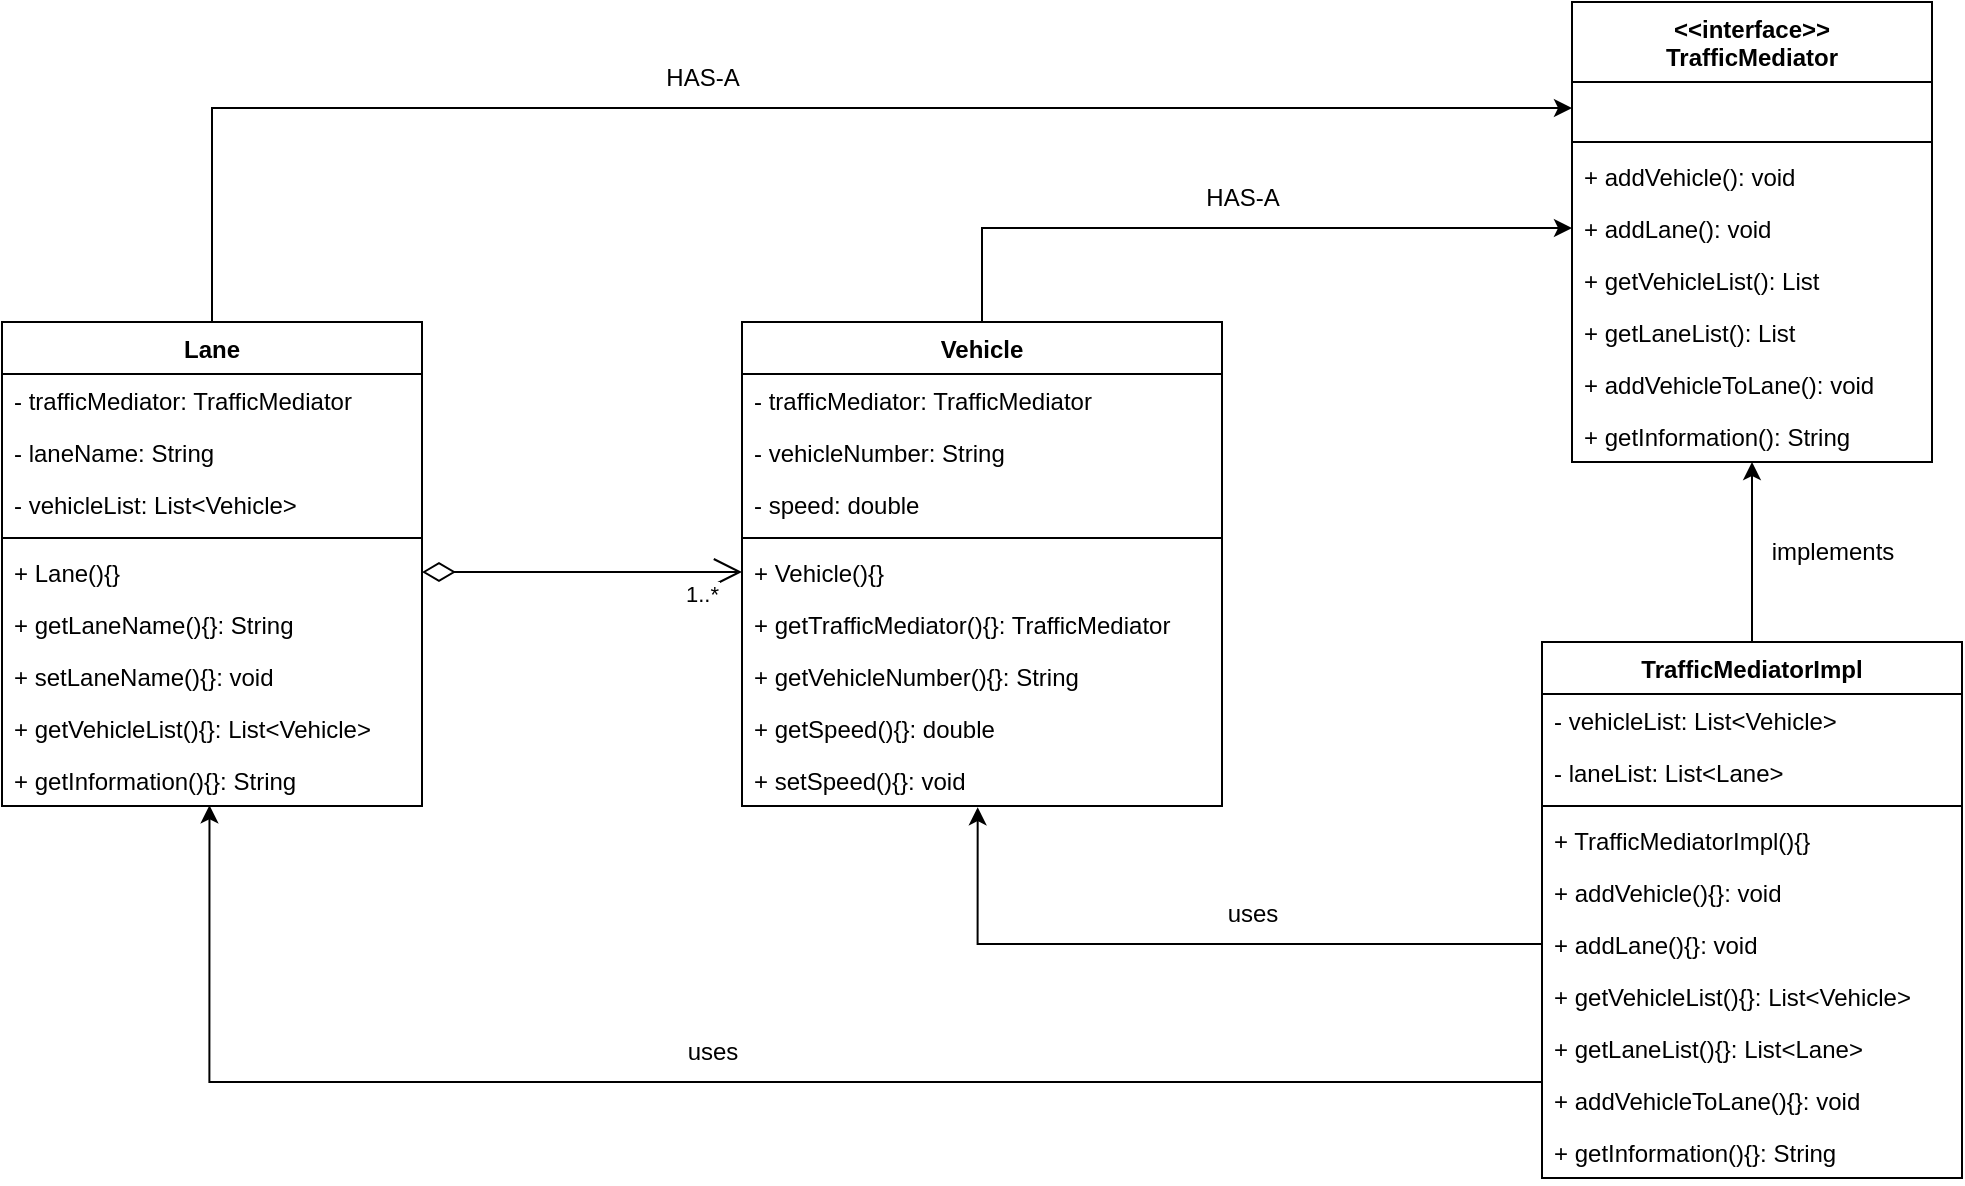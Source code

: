 <mxfile version="20.4.0" type="device"><diagram id="_u8tMPRLVIdLh_MdAkc0" name="Page-1"><mxGraphModel dx="1038" dy="547" grid="1" gridSize="10" guides="1" tooltips="1" connect="1" arrows="1" fold="1" page="1" pageScale="1" pageWidth="827" pageHeight="1169" math="0" shadow="0"><root><mxCell id="0"/><mxCell id="1" parent="0"/><mxCell id="JLqpKZKugiXlS9tv2JII-2" style="edgeStyle=orthogonalEdgeStyle;rounded=0;orthogonalLoop=1;jettySize=auto;html=1;entryX=0;entryY=0.5;entryDx=0;entryDy=0;fillColor=none;" edge="1" parent="1" source="bpvVcyZjL-CstaLnjIUH-1" target="bpvVcyZjL-CstaLnjIUH-10"><mxGeometry relative="1" as="geometry"/></mxCell><mxCell id="bpvVcyZjL-CstaLnjIUH-1" value="Lane" style="swimlane;fontStyle=1;align=center;verticalAlign=top;childLayout=stackLayout;horizontal=1;startSize=26;horizontalStack=0;resizeParent=1;resizeParentMax=0;resizeLast=0;collapsible=1;marginBottom=0;fillColor=none;" parent="1" vertex="1"><mxGeometry x="70" y="200" width="210" height="242" as="geometry"/></mxCell><mxCell id="Fr3ytf_Y9-u0lhodtCFa-1" value="- trafficMediator: TrafficMediator" style="text;fillColor=none;align=left;verticalAlign=top;spacingLeft=4;spacingRight=4;overflow=hidden;rotatable=0;points=[[0,0.5],[1,0.5]];portConstraint=eastwest;" parent="bpvVcyZjL-CstaLnjIUH-1" vertex="1"><mxGeometry y="26" width="210" height="26" as="geometry"/></mxCell><mxCell id="bpvVcyZjL-CstaLnjIUH-2" value="- laneName: String" style="text;fillColor=none;align=left;verticalAlign=top;spacingLeft=4;spacingRight=4;overflow=hidden;rotatable=0;points=[[0,0.5],[1,0.5]];portConstraint=eastwest;" parent="bpvVcyZjL-CstaLnjIUH-1" vertex="1"><mxGeometry y="52" width="210" height="26" as="geometry"/></mxCell><mxCell id="bpvVcyZjL-CstaLnjIUH-5" value="- vehicleList: List&lt;Vehicle&gt;" style="text;fillColor=none;align=left;verticalAlign=top;spacingLeft=4;spacingRight=4;overflow=hidden;rotatable=0;points=[[0,0.5],[1,0.5]];portConstraint=eastwest;" parent="bpvVcyZjL-CstaLnjIUH-1" vertex="1"><mxGeometry y="78" width="210" height="26" as="geometry"/></mxCell><mxCell id="bpvVcyZjL-CstaLnjIUH-3" value="" style="line;strokeWidth=1;fillColor=none;align=left;verticalAlign=middle;spacingTop=-1;spacingLeft=3;spacingRight=3;rotatable=0;labelPosition=right;points=[];portConstraint=eastwest;" parent="bpvVcyZjL-CstaLnjIUH-1" vertex="1"><mxGeometry y="104" width="210" height="8" as="geometry"/></mxCell><mxCell id="bpvVcyZjL-CstaLnjIUH-4" value="+ Lane(){}" style="text;fillColor=none;align=left;verticalAlign=top;spacingLeft=4;spacingRight=4;overflow=hidden;rotatable=0;points=[[0,0.5],[1,0.5]];portConstraint=eastwest;" parent="bpvVcyZjL-CstaLnjIUH-1" vertex="1"><mxGeometry y="112" width="210" height="26" as="geometry"/></mxCell><mxCell id="bpvVcyZjL-CstaLnjIUH-6" value="+ getLaneName(){}: String" style="text;fillColor=none;align=left;verticalAlign=top;spacingLeft=4;spacingRight=4;overflow=hidden;rotatable=0;points=[[0,0.5],[1,0.5]];portConstraint=eastwest;" parent="bpvVcyZjL-CstaLnjIUH-1" vertex="1"><mxGeometry y="138" width="210" height="26" as="geometry"/></mxCell><mxCell id="bpvVcyZjL-CstaLnjIUH-7" value="+ setLaneName(){}: void" style="text;fillColor=none;align=left;verticalAlign=top;spacingLeft=4;spacingRight=4;overflow=hidden;rotatable=0;points=[[0,0.5],[1,0.5]];portConstraint=eastwest;" parent="bpvVcyZjL-CstaLnjIUH-1" vertex="1"><mxGeometry y="164" width="210" height="26" as="geometry"/></mxCell><mxCell id="bpvVcyZjL-CstaLnjIUH-8" value="+ getVehicleList(){}: List&lt;Vehicle&gt;" style="text;fillColor=none;align=left;verticalAlign=top;spacingLeft=4;spacingRight=4;overflow=hidden;rotatable=0;points=[[0,0.5],[1,0.5]];portConstraint=eastwest;" parent="bpvVcyZjL-CstaLnjIUH-1" vertex="1"><mxGeometry y="190" width="210" height="26" as="geometry"/></mxCell><mxCell id="Fr3ytf_Y9-u0lhodtCFa-2" value="+ getInformation(){}: String" style="text;fillColor=none;align=left;verticalAlign=top;spacingLeft=4;spacingRight=4;overflow=hidden;rotatable=0;points=[[0,0.5],[1,0.5]];portConstraint=eastwest;" parent="bpvVcyZjL-CstaLnjIUH-1" vertex="1"><mxGeometry y="216" width="210" height="26" as="geometry"/></mxCell><mxCell id="bpvVcyZjL-CstaLnjIUH-9" value="&lt;&lt;interface&gt;&gt;&#10;TrafficMediator" style="swimlane;fontStyle=1;align=center;verticalAlign=top;childLayout=stackLayout;horizontal=1;startSize=40;horizontalStack=0;resizeParent=1;resizeParentMax=0;resizeLast=0;collapsible=1;marginBottom=0;fillColor=none;" parent="1" vertex="1"><mxGeometry x="855" y="40" width="180" height="230" as="geometry"/></mxCell><mxCell id="bpvVcyZjL-CstaLnjIUH-10" value=" " style="text;fillColor=none;align=left;verticalAlign=top;spacingLeft=4;spacingRight=4;overflow=hidden;rotatable=0;points=[[0,0.5],[1,0.5]];portConstraint=eastwest;" parent="bpvVcyZjL-CstaLnjIUH-9" vertex="1"><mxGeometry y="40" width="180" height="26" as="geometry"/></mxCell><mxCell id="bpvVcyZjL-CstaLnjIUH-11" value="" style="line;strokeWidth=1;fillColor=none;align=left;verticalAlign=middle;spacingTop=-1;spacingLeft=3;spacingRight=3;rotatable=0;labelPosition=right;points=[];portConstraint=eastwest;" parent="bpvVcyZjL-CstaLnjIUH-9" vertex="1"><mxGeometry y="66" width="180" height="8" as="geometry"/></mxCell><mxCell id="bpvVcyZjL-CstaLnjIUH-12" value="+ addVehicle(): void" style="text;fillColor=none;align=left;verticalAlign=top;spacingLeft=4;spacingRight=4;overflow=hidden;rotatable=0;points=[[0,0.5],[1,0.5]];portConstraint=eastwest;" parent="bpvVcyZjL-CstaLnjIUH-9" vertex="1"><mxGeometry y="74" width="180" height="26" as="geometry"/></mxCell><mxCell id="bpvVcyZjL-CstaLnjIUH-13" value="+ addLane(): void" style="text;fillColor=none;align=left;verticalAlign=top;spacingLeft=4;spacingRight=4;overflow=hidden;rotatable=0;points=[[0,0.5],[1,0.5]];portConstraint=eastwest;" parent="bpvVcyZjL-CstaLnjIUH-9" vertex="1"><mxGeometry y="100" width="180" height="26" as="geometry"/></mxCell><mxCell id="bpvVcyZjL-CstaLnjIUH-14" value="+ getVehicleList(): List" style="text;fillColor=none;align=left;verticalAlign=top;spacingLeft=4;spacingRight=4;overflow=hidden;rotatable=0;points=[[0,0.5],[1,0.5]];portConstraint=eastwest;" parent="bpvVcyZjL-CstaLnjIUH-9" vertex="1"><mxGeometry y="126" width="180" height="26" as="geometry"/></mxCell><mxCell id="bpvVcyZjL-CstaLnjIUH-15" value="+ getLaneList(): List" style="text;fillColor=none;align=left;verticalAlign=top;spacingLeft=4;spacingRight=4;overflow=hidden;rotatable=0;points=[[0,0.5],[1,0.5]];portConstraint=eastwest;" parent="bpvVcyZjL-CstaLnjIUH-9" vertex="1"><mxGeometry y="152" width="180" height="26" as="geometry"/></mxCell><mxCell id="bpvVcyZjL-CstaLnjIUH-16" value="+ addVehicleToLane(): void" style="text;fillColor=none;align=left;verticalAlign=top;spacingLeft=4;spacingRight=4;overflow=hidden;rotatable=0;points=[[0,0.5],[1,0.5]];portConstraint=eastwest;" parent="bpvVcyZjL-CstaLnjIUH-9" vertex="1"><mxGeometry y="178" width="180" height="26" as="geometry"/></mxCell><mxCell id="bpvVcyZjL-CstaLnjIUH-17" value="+ getInformation(): String" style="text;fillColor=none;align=left;verticalAlign=top;spacingLeft=4;spacingRight=4;overflow=hidden;rotatable=0;points=[[0,0.5],[1,0.5]];portConstraint=eastwest;" parent="bpvVcyZjL-CstaLnjIUH-9" vertex="1"><mxGeometry y="204" width="180" height="26" as="geometry"/></mxCell><mxCell id="bpvVcyZjL-CstaLnjIUH-40" style="edgeStyle=orthogonalEdgeStyle;rounded=0;orthogonalLoop=1;jettySize=auto;html=1;entryX=0.5;entryY=1;entryDx=0;entryDy=0;entryPerimeter=0;fillColor=none;" parent="1" source="bpvVcyZjL-CstaLnjIUH-18" target="bpvVcyZjL-CstaLnjIUH-17" edge="1"><mxGeometry relative="1" as="geometry"/></mxCell><mxCell id="JLqpKZKugiXlS9tv2JII-4" style="edgeStyle=orthogonalEdgeStyle;rounded=0;orthogonalLoop=1;jettySize=auto;html=1;entryX=0.491;entryY=1.023;entryDx=0;entryDy=0;entryPerimeter=0;exitX=0;exitY=0.5;exitDx=0;exitDy=0;fillColor=none;" edge="1" parent="1" source="JLqpKZKugiXlS9tv2JII-3" target="bpvVcyZjL-CstaLnjIUH-39"><mxGeometry relative="1" as="geometry"/></mxCell><mxCell id="JLqpKZKugiXlS9tv2JII-5" style="edgeStyle=orthogonalEdgeStyle;rounded=0;orthogonalLoop=1;jettySize=auto;html=1;entryX=0.494;entryY=0.986;entryDx=0;entryDy=0;entryPerimeter=0;fillColor=none;" edge="1" parent="1" source="bpvVcyZjL-CstaLnjIUH-18" target="Fr3ytf_Y9-u0lhodtCFa-2"><mxGeometry relative="1" as="geometry"><Array as="points"><mxPoint x="174" y="580"/></Array></mxGeometry></mxCell><mxCell id="bpvVcyZjL-CstaLnjIUH-18" value="TrafficMediatorImpl" style="swimlane;fontStyle=1;align=center;verticalAlign=top;childLayout=stackLayout;horizontal=1;startSize=26;horizontalStack=0;resizeParent=1;resizeParentMax=0;resizeLast=0;collapsible=1;marginBottom=0;fillColor=none;" parent="1" vertex="1"><mxGeometry x="840" y="360" width="210" height="268" as="geometry"/></mxCell><mxCell id="bpvVcyZjL-CstaLnjIUH-22" value="- vehicleList: List&lt;Vehicle&gt;" style="text;fillColor=none;align=left;verticalAlign=top;spacingLeft=4;spacingRight=4;overflow=hidden;rotatable=0;points=[[0,0.5],[1,0.5]];portConstraint=eastwest;" parent="bpvVcyZjL-CstaLnjIUH-18" vertex="1"><mxGeometry y="26" width="210" height="26" as="geometry"/></mxCell><mxCell id="bpvVcyZjL-CstaLnjIUH-19" value="- laneList: List&lt;Lane&gt;" style="text;fillColor=none;align=left;verticalAlign=top;spacingLeft=4;spacingRight=4;overflow=hidden;rotatable=0;points=[[0,0.5],[1,0.5]];portConstraint=eastwest;" parent="bpvVcyZjL-CstaLnjIUH-18" vertex="1"><mxGeometry y="52" width="210" height="26" as="geometry"/></mxCell><mxCell id="bpvVcyZjL-CstaLnjIUH-20" value="" style="line;strokeWidth=1;fillColor=none;align=left;verticalAlign=middle;spacingTop=-1;spacingLeft=3;spacingRight=3;rotatable=0;labelPosition=right;points=[];portConstraint=eastwest;" parent="bpvVcyZjL-CstaLnjIUH-18" vertex="1"><mxGeometry y="78" width="210" height="8" as="geometry"/></mxCell><mxCell id="bpvVcyZjL-CstaLnjIUH-21" value="+ TrafficMediatorImpl(){}" style="text;fillColor=none;align=left;verticalAlign=top;spacingLeft=4;spacingRight=4;overflow=hidden;rotatable=0;points=[[0,0.5],[1,0.5]];portConstraint=eastwest;" parent="bpvVcyZjL-CstaLnjIUH-18" vertex="1"><mxGeometry y="86" width="210" height="26" as="geometry"/></mxCell><mxCell id="bpvVcyZjL-CstaLnjIUH-23" value="+ addVehicle(){}: void" style="text;fillColor=none;align=left;verticalAlign=top;spacingLeft=4;spacingRight=4;overflow=hidden;rotatable=0;points=[[0,0.5],[1,0.5]];portConstraint=eastwest;" parent="bpvVcyZjL-CstaLnjIUH-18" vertex="1"><mxGeometry y="112" width="210" height="26" as="geometry"/></mxCell><mxCell id="JLqpKZKugiXlS9tv2JII-3" value="+ addLane(){}: void" style="text;fillColor=none;align=left;verticalAlign=top;spacingLeft=4;spacingRight=4;overflow=hidden;rotatable=0;points=[[0,0.5],[1,0.5]];portConstraint=eastwest;" vertex="1" parent="bpvVcyZjL-CstaLnjIUH-18"><mxGeometry y="138" width="210" height="26" as="geometry"/></mxCell><mxCell id="bpvVcyZjL-CstaLnjIUH-25" value="+ getVehicleList(){}: List&lt;Vehicle&gt;" style="text;fillColor=none;align=left;verticalAlign=top;spacingLeft=4;spacingRight=4;overflow=hidden;rotatable=0;points=[[0,0.5],[1,0.5]];portConstraint=eastwest;" parent="bpvVcyZjL-CstaLnjIUH-18" vertex="1"><mxGeometry y="164" width="210" height="26" as="geometry"/></mxCell><mxCell id="bpvVcyZjL-CstaLnjIUH-26" value="+ getLaneList(){}: List&lt;Lane&gt;" style="text;fillColor=none;align=left;verticalAlign=top;spacingLeft=4;spacingRight=4;overflow=hidden;rotatable=0;points=[[0,0.5],[1,0.5]];portConstraint=eastwest;" parent="bpvVcyZjL-CstaLnjIUH-18" vertex="1"><mxGeometry y="190" width="210" height="26" as="geometry"/></mxCell><mxCell id="bpvVcyZjL-CstaLnjIUH-27" value="+ addVehicleToLane(){}: void" style="text;fillColor=none;align=left;verticalAlign=top;spacingLeft=4;spacingRight=4;overflow=hidden;rotatable=0;points=[[0,0.5],[1,0.5]];portConstraint=eastwest;" parent="bpvVcyZjL-CstaLnjIUH-18" vertex="1"><mxGeometry y="216" width="210" height="26" as="geometry"/></mxCell><mxCell id="bpvVcyZjL-CstaLnjIUH-28" value="+ getInformation(){}: String" style="text;fillColor=none;align=left;verticalAlign=top;spacingLeft=4;spacingRight=4;overflow=hidden;rotatable=0;points=[[0,0.5],[1,0.5]];portConstraint=eastwest;" parent="bpvVcyZjL-CstaLnjIUH-18" vertex="1"><mxGeometry y="242" width="210" height="26" as="geometry"/></mxCell><mxCell id="JLqpKZKugiXlS9tv2JII-1" style="edgeStyle=orthogonalEdgeStyle;rounded=0;orthogonalLoop=1;jettySize=auto;html=1;entryX=0;entryY=0.5;entryDx=0;entryDy=0;fillColor=none;" edge="1" parent="1" source="bpvVcyZjL-CstaLnjIUH-30" target="bpvVcyZjL-CstaLnjIUH-13"><mxGeometry relative="1" as="geometry"/></mxCell><mxCell id="bpvVcyZjL-CstaLnjIUH-30" value="Vehicle" style="swimlane;fontStyle=1;align=center;verticalAlign=top;childLayout=stackLayout;horizontal=1;startSize=26;horizontalStack=0;resizeParent=1;resizeParentMax=0;resizeLast=0;collapsible=1;marginBottom=0;fillColor=none;" parent="1" vertex="1"><mxGeometry x="440" y="200" width="240" height="242" as="geometry"/></mxCell><mxCell id="bpvVcyZjL-CstaLnjIUH-31" value="- trafficMediator: TrafficMediator" style="text;fillColor=none;align=left;verticalAlign=top;spacingLeft=4;spacingRight=4;overflow=hidden;rotatable=0;points=[[0,0.5],[1,0.5]];portConstraint=eastwest;" parent="bpvVcyZjL-CstaLnjIUH-30" vertex="1"><mxGeometry y="26" width="240" height="26" as="geometry"/></mxCell><mxCell id="bpvVcyZjL-CstaLnjIUH-34" value="- vehicleNumber: String" style="text;fillColor=none;align=left;verticalAlign=top;spacingLeft=4;spacingRight=4;overflow=hidden;rotatable=0;points=[[0,0.5],[1,0.5]];portConstraint=eastwest;" parent="bpvVcyZjL-CstaLnjIUH-30" vertex="1"><mxGeometry y="52" width="240" height="26" as="geometry"/></mxCell><mxCell id="bpvVcyZjL-CstaLnjIUH-35" value="- speed: double" style="text;fillColor=none;align=left;verticalAlign=top;spacingLeft=4;spacingRight=4;overflow=hidden;rotatable=0;points=[[0,0.5],[1,0.5]];portConstraint=eastwest;" parent="bpvVcyZjL-CstaLnjIUH-30" vertex="1"><mxGeometry y="78" width="240" height="26" as="geometry"/></mxCell><mxCell id="bpvVcyZjL-CstaLnjIUH-32" value="" style="line;strokeWidth=1;fillColor=none;align=left;verticalAlign=middle;spacingTop=-1;spacingLeft=3;spacingRight=3;rotatable=0;labelPosition=right;points=[];portConstraint=eastwest;" parent="bpvVcyZjL-CstaLnjIUH-30" vertex="1"><mxGeometry y="104" width="240" height="8" as="geometry"/></mxCell><mxCell id="bpvVcyZjL-CstaLnjIUH-33" value="+ Vehicle(){}" style="text;fillColor=none;align=left;verticalAlign=top;spacingLeft=4;spacingRight=4;overflow=hidden;rotatable=0;points=[[0,0.5],[1,0.5]];portConstraint=eastwest;" parent="bpvVcyZjL-CstaLnjIUH-30" vertex="1"><mxGeometry y="112" width="240" height="26" as="geometry"/></mxCell><mxCell id="bpvVcyZjL-CstaLnjIUH-36" value="+ getTrafficMediator(){}: TrafficMediator" style="text;fillColor=none;align=left;verticalAlign=top;spacingLeft=4;spacingRight=4;overflow=hidden;rotatable=0;points=[[0,0.5],[1,0.5]];portConstraint=eastwest;" parent="bpvVcyZjL-CstaLnjIUH-30" vertex="1"><mxGeometry y="138" width="240" height="26" as="geometry"/></mxCell><mxCell id="bpvVcyZjL-CstaLnjIUH-37" value="+ getVehicleNumber(){}: String" style="text;fillColor=none;align=left;verticalAlign=top;spacingLeft=4;spacingRight=4;overflow=hidden;rotatable=0;points=[[0,0.5],[1,0.5]];portConstraint=eastwest;" parent="bpvVcyZjL-CstaLnjIUH-30" vertex="1"><mxGeometry y="164" width="240" height="26" as="geometry"/></mxCell><mxCell id="bpvVcyZjL-CstaLnjIUH-38" value="+ getSpeed(){}: double" style="text;fillColor=none;align=left;verticalAlign=top;spacingLeft=4;spacingRight=4;overflow=hidden;rotatable=0;points=[[0,0.5],[1,0.5]];portConstraint=eastwest;" parent="bpvVcyZjL-CstaLnjIUH-30" vertex="1"><mxGeometry y="190" width="240" height="26" as="geometry"/></mxCell><mxCell id="bpvVcyZjL-CstaLnjIUH-39" value="+ setSpeed(){}: void" style="text;fillColor=none;align=left;verticalAlign=top;spacingLeft=4;spacingRight=4;overflow=hidden;rotatable=0;points=[[0,0.5],[1,0.5]];portConstraint=eastwest;" parent="bpvVcyZjL-CstaLnjIUH-30" vertex="1"><mxGeometry y="216" width="240" height="26" as="geometry"/></mxCell><mxCell id="bpvVcyZjL-CstaLnjIUH-44" value="implements" style="text;html=1;align=center;verticalAlign=middle;resizable=0;points=[];autosize=1;fillColor=none;" parent="1" vertex="1"><mxGeometry x="945" y="300" width="80" height="30" as="geometry"/></mxCell><mxCell id="JLqpKZKugiXlS9tv2JII-6" value="HAS-A" style="text;html=1;align=center;verticalAlign=middle;resizable=0;points=[];autosize=1;fillColor=none;" vertex="1" parent="1"><mxGeometry x="660" y="123" width="60" height="30" as="geometry"/></mxCell><mxCell id="JLqpKZKugiXlS9tv2JII-7" value="HAS-A" style="text;html=1;align=center;verticalAlign=middle;resizable=0;points=[];autosize=1;fillColor=none;" vertex="1" parent="1"><mxGeometry x="390" y="63" width="60" height="30" as="geometry"/></mxCell><mxCell id="JLqpKZKugiXlS9tv2JII-10" value="uses" style="text;html=1;align=center;verticalAlign=middle;resizable=0;points=[];autosize=1;fillColor=none;" vertex="1" parent="1"><mxGeometry x="670" y="481" width="50" height="30" as="geometry"/></mxCell><mxCell id="JLqpKZKugiXlS9tv2JII-11" value="uses" style="text;html=1;align=center;verticalAlign=middle;resizable=0;points=[];autosize=1;fillColor=none;" vertex="1" parent="1"><mxGeometry x="400" y="550" width="50" height="30" as="geometry"/></mxCell><mxCell id="JLqpKZKugiXlS9tv2JII-14" value="1..*" style="endArrow=open;html=1;endSize=12;startArrow=diamondThin;startSize=14;startFill=0;align=left;verticalAlign=bottom;rounded=0;entryX=0;entryY=0.5;entryDx=0;entryDy=0;exitX=1;exitY=0.5;exitDx=0;exitDy=0;fillColor=none;" edge="1" parent="1" source="bpvVcyZjL-CstaLnjIUH-4" target="bpvVcyZjL-CstaLnjIUH-33"><mxGeometry x="0.622" y="-20" relative="1" as="geometry"><mxPoint x="60" y="445" as="sourcePoint"/><mxPoint x="200" y="445" as="targetPoint"/><mxPoint as="offset"/></mxGeometry></mxCell></root></mxGraphModel></diagram></mxfile>
